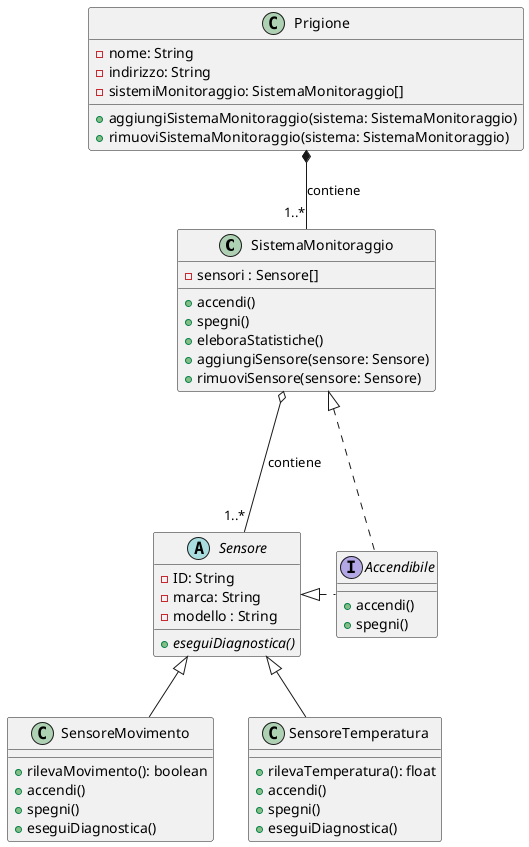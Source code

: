 @startuml

class SistemaMonitoraggio {
    - sensori : Sensore[]
    +accendi()
    +spegni()
    +eleboraStatistiche()
    +aggiungiSensore(sensore: Sensore)
    +rimuoviSensore(sensore: Sensore)
}

class Prigione {
  -nome: String
  -indirizzo: String
  -sistemiMonitoraggio: SistemaMonitoraggio[]
  +aggiungiSistemaMonitoraggio(sistema: SistemaMonitoraggio)
  +rimuoviSistemaMonitoraggio(sistema: SistemaMonitoraggio)
}

interface Accendibile {
    +accendi()
    +spegni()
}

abstract class Sensore {
- ID: String
- marca: String
- modello : String
+{abstract} eseguiDiagnostica()
}

class SensoreMovimento {
  +rilevaMovimento(): boolean
  +accendi()
  +spegni()
  +eseguiDiagnostica()
}

class SensoreTemperatura {
  +rilevaTemperatura(): float
  +accendi()
  +spegni()
  +eseguiDiagnostica()
}

Prigione *-- "1..*"SistemaMonitoraggio: contiene

SensoreMovimento -up-|> Sensore
SensoreTemperatura -up-|> Sensore
SistemaMonitoraggio o--- "1..*" Sensore : contiene
Sensore <|.right.. Accendibile
SistemaMonitoraggio <|.right.. Accendibile
@enduml
